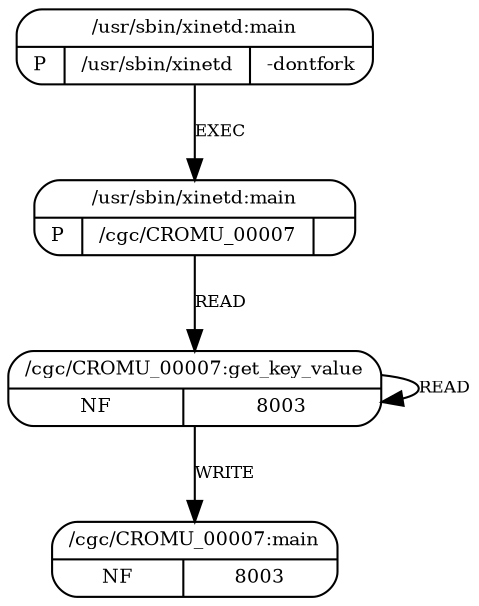 digraph G {
  2 [shape=Mrecord, label="{{/cgc/CROMU_00007:get_key_value}|{NF|8003}}",
     fontsize=9, ];
  3 [shape=Mrecord, label="{{/cgc/CROMU_00007:main}|{NF|8003}}", fontsize=9, ];
  0 [shape=Mrecord,
     label="{{/usr/sbin/xinetd:main}|{P|/usr/sbin/xinetd|-dontfork}}",
     fontsize=9, ];
  1 [shape=Mrecord, label="{{/usr/sbin/xinetd:main}|{P|/cgc/CROMU_00007|}}",
     fontsize=9, ];
  
  
  2 -> 2 [label="READ", fontsize=8, ];
  2 -> 3 [label="WRITE", fontsize=8, ];
  0 -> 1 [label="EXEC", fontsize=8, ];
  1 -> 2 [label="READ", fontsize=8, ];
  
  }